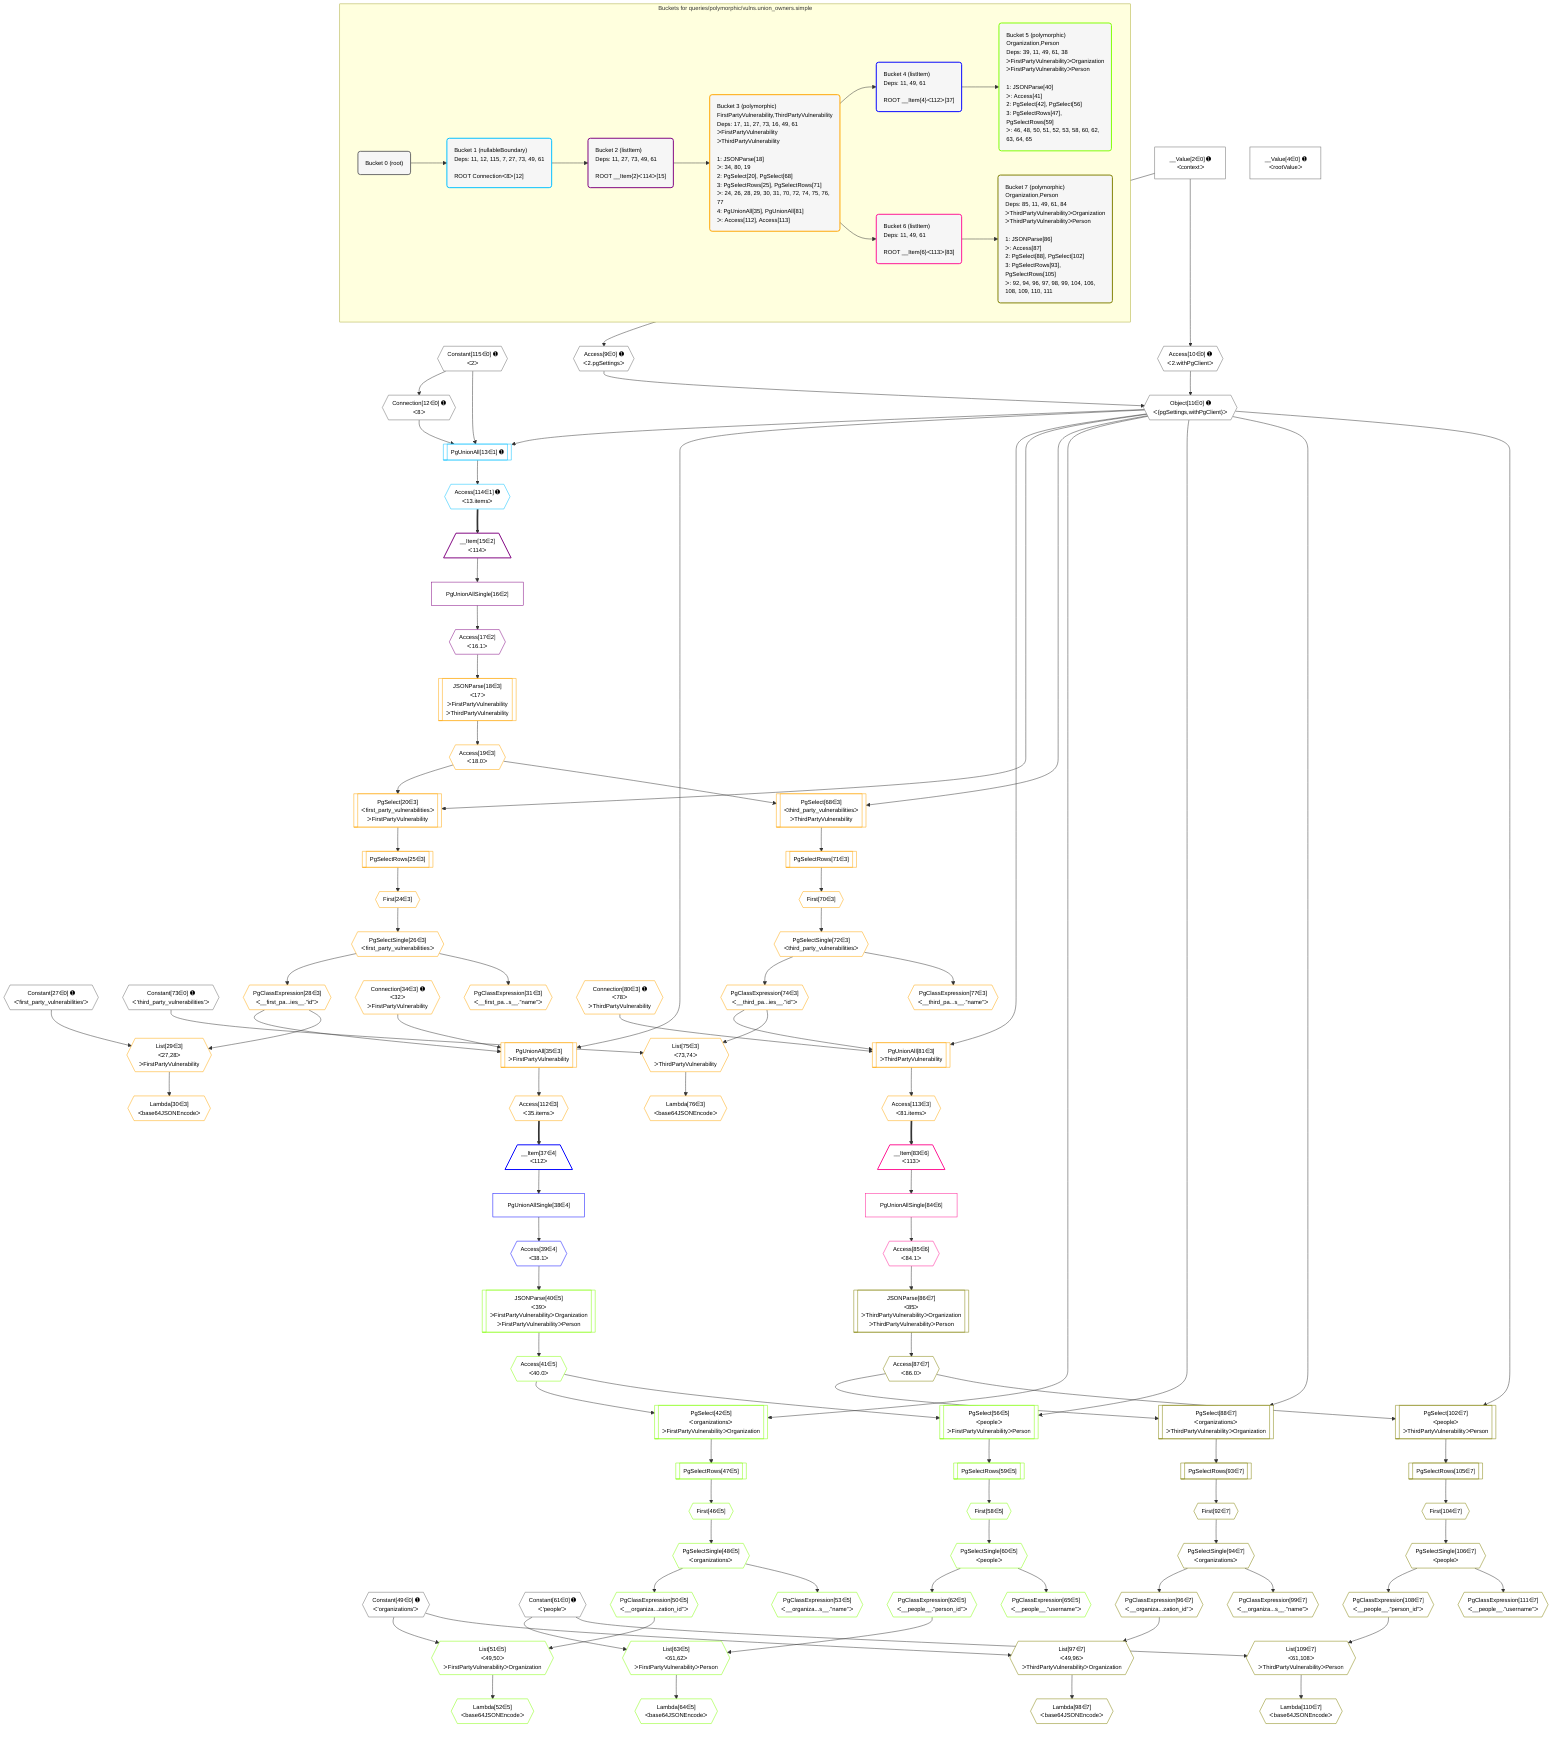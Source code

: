 %%{init: {'themeVariables': { 'fontSize': '12px'}}}%%
graph TD
    classDef path fill:#eee,stroke:#000,color:#000
    classDef plan fill:#fff,stroke-width:1px,color:#000
    classDef itemplan fill:#fff,stroke-width:2px,color:#000
    classDef unbatchedplan fill:#dff,stroke-width:1px,color:#000
    classDef sideeffectplan fill:#fcc,stroke-width:2px,color:#000
    classDef bucket fill:#f6f6f6,color:#000,stroke-width:2px,text-align:left


    %% plan dependencies
    Connection12{{"Connection[12∈0] ➊<br />ᐸ8ᐳ"}}:::plan
    Constant115{{"Constant[115∈0] ➊<br />ᐸ2ᐳ"}}:::plan
    Constant115 --> Connection12
    Object11{{"Object[11∈0] ➊<br />ᐸ{pgSettings,withPgClient}ᐳ"}}:::plan
    Access9{{"Access[9∈0] ➊<br />ᐸ2.pgSettingsᐳ"}}:::plan
    Access10{{"Access[10∈0] ➊<br />ᐸ2.withPgClientᐳ"}}:::plan
    Access9 & Access10 --> Object11
    __Value2["__Value[2∈0] ➊<br />ᐸcontextᐳ"]:::plan
    __Value2 --> Access9
    __Value2 --> Access10
    __Value4["__Value[4∈0] ➊<br />ᐸrootValueᐳ"]:::plan
    Constant27{{"Constant[27∈0] ➊<br />ᐸ'first_party_vulnerabilities'ᐳ"}}:::plan
    Constant49{{"Constant[49∈0] ➊<br />ᐸ'organizations'ᐳ"}}:::plan
    Constant61{{"Constant[61∈0] ➊<br />ᐸ'people'ᐳ"}}:::plan
    Constant73{{"Constant[73∈0] ➊<br />ᐸ'third_party_vulnerabilities'ᐳ"}}:::plan
    PgUnionAll13[["PgUnionAll[13∈1] ➊"]]:::plan
    Object11 & Connection12 & Constant115 --> PgUnionAll13
    Access114{{"Access[114∈1] ➊<br />ᐸ13.itemsᐳ"}}:::plan
    PgUnionAll13 --> Access114
    __Item15[/"__Item[15∈2]<br />ᐸ114ᐳ"\]:::itemplan
    Access114 ==> __Item15
    PgUnionAllSingle16["PgUnionAllSingle[16∈2]"]:::plan
    __Item15 --> PgUnionAllSingle16
    Access17{{"Access[17∈2]<br />ᐸ16.1ᐳ"}}:::plan
    PgUnionAllSingle16 --> Access17
    PgUnionAll35[["PgUnionAll[35∈3]<br />ᐳFirstPartyVulnerability"]]:::plan
    PgClassExpression28{{"PgClassExpression[28∈3]<br />ᐸ__first_pa...ies__.”id”ᐳ"}}:::plan
    Connection34{{"Connection[34∈3] ➊<br />ᐸ32ᐳ<br />ᐳFirstPartyVulnerability"}}:::plan
    Object11 & PgClassExpression28 & Connection34 --> PgUnionAll35
    PgUnionAll81[["PgUnionAll[81∈3]<br />ᐳThirdPartyVulnerability"]]:::plan
    PgClassExpression74{{"PgClassExpression[74∈3]<br />ᐸ__third_pa...ies__.”id”ᐳ"}}:::plan
    Connection80{{"Connection[80∈3] ➊<br />ᐸ78ᐳ<br />ᐳThirdPartyVulnerability"}}:::plan
    Object11 & PgClassExpression74 & Connection80 --> PgUnionAll81
    PgSelect20[["PgSelect[20∈3]<br />ᐸfirst_party_vulnerabilitiesᐳ<br />ᐳFirstPartyVulnerability"]]:::plan
    Access19{{"Access[19∈3]<br />ᐸ18.0ᐳ"}}:::plan
    Object11 & Access19 --> PgSelect20
    List29{{"List[29∈3]<br />ᐸ27,28ᐳ<br />ᐳFirstPartyVulnerability"}}:::plan
    Constant27 & PgClassExpression28 --> List29
    PgSelect68[["PgSelect[68∈3]<br />ᐸthird_party_vulnerabilitiesᐳ<br />ᐳThirdPartyVulnerability"]]:::plan
    Object11 & Access19 --> PgSelect68
    List75{{"List[75∈3]<br />ᐸ73,74ᐳ<br />ᐳThirdPartyVulnerability"}}:::plan
    Constant73 & PgClassExpression74 --> List75
    JSONParse18[["JSONParse[18∈3]<br />ᐸ17ᐳ<br />ᐳFirstPartyVulnerability<br />ᐳThirdPartyVulnerability"]]:::plan
    Access17 --> JSONParse18
    JSONParse18 --> Access19
    First24{{"First[24∈3]"}}:::plan
    PgSelectRows25[["PgSelectRows[25∈3]"]]:::plan
    PgSelectRows25 --> First24
    PgSelect20 --> PgSelectRows25
    PgSelectSingle26{{"PgSelectSingle[26∈3]<br />ᐸfirst_party_vulnerabilitiesᐳ"}}:::plan
    First24 --> PgSelectSingle26
    PgSelectSingle26 --> PgClassExpression28
    Lambda30{{"Lambda[30∈3]<br />ᐸbase64JSONEncodeᐳ"}}:::plan
    List29 --> Lambda30
    PgClassExpression31{{"PgClassExpression[31∈3]<br />ᐸ__first_pa...s__.”name”ᐳ"}}:::plan
    PgSelectSingle26 --> PgClassExpression31
    First70{{"First[70∈3]"}}:::plan
    PgSelectRows71[["PgSelectRows[71∈3]"]]:::plan
    PgSelectRows71 --> First70
    PgSelect68 --> PgSelectRows71
    PgSelectSingle72{{"PgSelectSingle[72∈3]<br />ᐸthird_party_vulnerabilitiesᐳ"}}:::plan
    First70 --> PgSelectSingle72
    PgSelectSingle72 --> PgClassExpression74
    Lambda76{{"Lambda[76∈3]<br />ᐸbase64JSONEncodeᐳ"}}:::plan
    List75 --> Lambda76
    PgClassExpression77{{"PgClassExpression[77∈3]<br />ᐸ__third_pa...s__.”name”ᐳ"}}:::plan
    PgSelectSingle72 --> PgClassExpression77
    Access112{{"Access[112∈3]<br />ᐸ35.itemsᐳ"}}:::plan
    PgUnionAll35 --> Access112
    Access113{{"Access[113∈3]<br />ᐸ81.itemsᐳ"}}:::plan
    PgUnionAll81 --> Access113
    __Item37[/"__Item[37∈4]<br />ᐸ112ᐳ"\]:::itemplan
    Access112 ==> __Item37
    PgUnionAllSingle38["PgUnionAllSingle[38∈4]"]:::plan
    __Item37 --> PgUnionAllSingle38
    Access39{{"Access[39∈4]<br />ᐸ38.1ᐳ"}}:::plan
    PgUnionAllSingle38 --> Access39
    PgSelect42[["PgSelect[42∈5]<br />ᐸorganizationsᐳ<br />ᐳFirstPartyVulnerabilityᐳOrganization"]]:::plan
    Access41{{"Access[41∈5]<br />ᐸ40.0ᐳ"}}:::plan
    Object11 & Access41 --> PgSelect42
    List51{{"List[51∈5]<br />ᐸ49,50ᐳ<br />ᐳFirstPartyVulnerabilityᐳOrganization"}}:::plan
    PgClassExpression50{{"PgClassExpression[50∈5]<br />ᐸ__organiza...zation_id”ᐳ"}}:::plan
    Constant49 & PgClassExpression50 --> List51
    PgSelect56[["PgSelect[56∈5]<br />ᐸpeopleᐳ<br />ᐳFirstPartyVulnerabilityᐳPerson"]]:::plan
    Object11 & Access41 --> PgSelect56
    List63{{"List[63∈5]<br />ᐸ61,62ᐳ<br />ᐳFirstPartyVulnerabilityᐳPerson"}}:::plan
    PgClassExpression62{{"PgClassExpression[62∈5]<br />ᐸ__people__.”person_id”ᐳ"}}:::plan
    Constant61 & PgClassExpression62 --> List63
    JSONParse40[["JSONParse[40∈5]<br />ᐸ39ᐳ<br />ᐳFirstPartyVulnerabilityᐳOrganization<br />ᐳFirstPartyVulnerabilityᐳPerson"]]:::plan
    Access39 --> JSONParse40
    JSONParse40 --> Access41
    First46{{"First[46∈5]"}}:::plan
    PgSelectRows47[["PgSelectRows[47∈5]"]]:::plan
    PgSelectRows47 --> First46
    PgSelect42 --> PgSelectRows47
    PgSelectSingle48{{"PgSelectSingle[48∈5]<br />ᐸorganizationsᐳ"}}:::plan
    First46 --> PgSelectSingle48
    PgSelectSingle48 --> PgClassExpression50
    Lambda52{{"Lambda[52∈5]<br />ᐸbase64JSONEncodeᐳ"}}:::plan
    List51 --> Lambda52
    PgClassExpression53{{"PgClassExpression[53∈5]<br />ᐸ__organiza...s__.”name”ᐳ"}}:::plan
    PgSelectSingle48 --> PgClassExpression53
    First58{{"First[58∈5]"}}:::plan
    PgSelectRows59[["PgSelectRows[59∈5]"]]:::plan
    PgSelectRows59 --> First58
    PgSelect56 --> PgSelectRows59
    PgSelectSingle60{{"PgSelectSingle[60∈5]<br />ᐸpeopleᐳ"}}:::plan
    First58 --> PgSelectSingle60
    PgSelectSingle60 --> PgClassExpression62
    Lambda64{{"Lambda[64∈5]<br />ᐸbase64JSONEncodeᐳ"}}:::plan
    List63 --> Lambda64
    PgClassExpression65{{"PgClassExpression[65∈5]<br />ᐸ__people__.”username”ᐳ"}}:::plan
    PgSelectSingle60 --> PgClassExpression65
    __Item83[/"__Item[83∈6]<br />ᐸ113ᐳ"\]:::itemplan
    Access113 ==> __Item83
    PgUnionAllSingle84["PgUnionAllSingle[84∈6]"]:::plan
    __Item83 --> PgUnionAllSingle84
    Access85{{"Access[85∈6]<br />ᐸ84.1ᐳ"}}:::plan
    PgUnionAllSingle84 --> Access85
    PgSelect88[["PgSelect[88∈7]<br />ᐸorganizationsᐳ<br />ᐳThirdPartyVulnerabilityᐳOrganization"]]:::plan
    Access87{{"Access[87∈7]<br />ᐸ86.0ᐳ"}}:::plan
    Object11 & Access87 --> PgSelect88
    List97{{"List[97∈7]<br />ᐸ49,96ᐳ<br />ᐳThirdPartyVulnerabilityᐳOrganization"}}:::plan
    PgClassExpression96{{"PgClassExpression[96∈7]<br />ᐸ__organiza...zation_id”ᐳ"}}:::plan
    Constant49 & PgClassExpression96 --> List97
    PgSelect102[["PgSelect[102∈7]<br />ᐸpeopleᐳ<br />ᐳThirdPartyVulnerabilityᐳPerson"]]:::plan
    Object11 & Access87 --> PgSelect102
    List109{{"List[109∈7]<br />ᐸ61,108ᐳ<br />ᐳThirdPartyVulnerabilityᐳPerson"}}:::plan
    PgClassExpression108{{"PgClassExpression[108∈7]<br />ᐸ__people__.”person_id”ᐳ"}}:::plan
    Constant61 & PgClassExpression108 --> List109
    JSONParse86[["JSONParse[86∈7]<br />ᐸ85ᐳ<br />ᐳThirdPartyVulnerabilityᐳOrganization<br />ᐳThirdPartyVulnerabilityᐳPerson"]]:::plan
    Access85 --> JSONParse86
    JSONParse86 --> Access87
    First92{{"First[92∈7]"}}:::plan
    PgSelectRows93[["PgSelectRows[93∈7]"]]:::plan
    PgSelectRows93 --> First92
    PgSelect88 --> PgSelectRows93
    PgSelectSingle94{{"PgSelectSingle[94∈7]<br />ᐸorganizationsᐳ"}}:::plan
    First92 --> PgSelectSingle94
    PgSelectSingle94 --> PgClassExpression96
    Lambda98{{"Lambda[98∈7]<br />ᐸbase64JSONEncodeᐳ"}}:::plan
    List97 --> Lambda98
    PgClassExpression99{{"PgClassExpression[99∈7]<br />ᐸ__organiza...s__.”name”ᐳ"}}:::plan
    PgSelectSingle94 --> PgClassExpression99
    First104{{"First[104∈7]"}}:::plan
    PgSelectRows105[["PgSelectRows[105∈7]"]]:::plan
    PgSelectRows105 --> First104
    PgSelect102 --> PgSelectRows105
    PgSelectSingle106{{"PgSelectSingle[106∈7]<br />ᐸpeopleᐳ"}}:::plan
    First104 --> PgSelectSingle106
    PgSelectSingle106 --> PgClassExpression108
    Lambda110{{"Lambda[110∈7]<br />ᐸbase64JSONEncodeᐳ"}}:::plan
    List109 --> Lambda110
    PgClassExpression111{{"PgClassExpression[111∈7]<br />ᐸ__people__.”username”ᐳ"}}:::plan
    PgSelectSingle106 --> PgClassExpression111

    %% define steps

    subgraph "Buckets for queries/polymorphic/vulns.union_owners.simple"
    Bucket0("Bucket 0 (root)"):::bucket
    classDef bucket0 stroke:#696969
    class Bucket0,__Value2,__Value4,Access9,Access10,Object11,Connection12,Constant27,Constant49,Constant61,Constant73,Constant115 bucket0
    Bucket1("Bucket 1 (nullableBoundary)<br />Deps: 11, 12, 115, 7, 27, 73, 49, 61<br /><br />ROOT Connectionᐸ8ᐳ[12]"):::bucket
    classDef bucket1 stroke:#00bfff
    class Bucket1,PgUnionAll13,Access114 bucket1
    Bucket2("Bucket 2 (listItem)<br />Deps: 11, 27, 73, 49, 61<br /><br />ROOT __Item{2}ᐸ114ᐳ[15]"):::bucket
    classDef bucket2 stroke:#7f007f
    class Bucket2,__Item15,PgUnionAllSingle16,Access17 bucket2
    Bucket3("Bucket 3 (polymorphic)<br />FirstPartyVulnerability,ThirdPartyVulnerability<br />Deps: 17, 11, 27, 73, 16, 49, 61<br />ᐳFirstPartyVulnerability<br />ᐳThirdPartyVulnerability<br /><br />1: JSONParse[18]<br />ᐳ: 34, 80, 19<br />2: PgSelect[20], PgSelect[68]<br />3: PgSelectRows[25], PgSelectRows[71]<br />ᐳ: 24, 26, 28, 29, 30, 31, 70, 72, 74, 75, 76, 77<br />4: PgUnionAll[35], PgUnionAll[81]<br />ᐳ: Access[112], Access[113]"):::bucket
    classDef bucket3 stroke:#ffa500
    class Bucket3,JSONParse18,Access19,PgSelect20,First24,PgSelectRows25,PgSelectSingle26,PgClassExpression28,List29,Lambda30,PgClassExpression31,Connection34,PgUnionAll35,PgSelect68,First70,PgSelectRows71,PgSelectSingle72,PgClassExpression74,List75,Lambda76,PgClassExpression77,Connection80,PgUnionAll81,Access112,Access113 bucket3
    Bucket4("Bucket 4 (listItem)<br />Deps: 11, 49, 61<br /><br />ROOT __Item{4}ᐸ112ᐳ[37]"):::bucket
    classDef bucket4 stroke:#0000ff
    class Bucket4,__Item37,PgUnionAllSingle38,Access39 bucket4
    Bucket5("Bucket 5 (polymorphic)<br />Organization,Person<br />Deps: 39, 11, 49, 61, 38<br />ᐳFirstPartyVulnerabilityᐳOrganization<br />ᐳFirstPartyVulnerabilityᐳPerson<br /><br />1: JSONParse[40]<br />ᐳ: Access[41]<br />2: PgSelect[42], PgSelect[56]<br />3: PgSelectRows[47], PgSelectRows[59]<br />ᐳ: 46, 48, 50, 51, 52, 53, 58, 60, 62, 63, 64, 65"):::bucket
    classDef bucket5 stroke:#7fff00
    class Bucket5,JSONParse40,Access41,PgSelect42,First46,PgSelectRows47,PgSelectSingle48,PgClassExpression50,List51,Lambda52,PgClassExpression53,PgSelect56,First58,PgSelectRows59,PgSelectSingle60,PgClassExpression62,List63,Lambda64,PgClassExpression65 bucket5
    Bucket6("Bucket 6 (listItem)<br />Deps: 11, 49, 61<br /><br />ROOT __Item{6}ᐸ113ᐳ[83]"):::bucket
    classDef bucket6 stroke:#ff1493
    class Bucket6,__Item83,PgUnionAllSingle84,Access85 bucket6
    Bucket7("Bucket 7 (polymorphic)<br />Organization,Person<br />Deps: 85, 11, 49, 61, 84<br />ᐳThirdPartyVulnerabilityᐳOrganization<br />ᐳThirdPartyVulnerabilityᐳPerson<br /><br />1: JSONParse[86]<br />ᐳ: Access[87]<br />2: PgSelect[88], PgSelect[102]<br />3: PgSelectRows[93], PgSelectRows[105]<br />ᐳ: 92, 94, 96, 97, 98, 99, 104, 106, 108, 109, 110, 111"):::bucket
    classDef bucket7 stroke:#808000
    class Bucket7,JSONParse86,Access87,PgSelect88,First92,PgSelectRows93,PgSelectSingle94,PgClassExpression96,List97,Lambda98,PgClassExpression99,PgSelect102,First104,PgSelectRows105,PgSelectSingle106,PgClassExpression108,List109,Lambda110,PgClassExpression111 bucket7
    Bucket0 --> Bucket1
    Bucket1 --> Bucket2
    Bucket2 --> Bucket3
    Bucket3 --> Bucket4 & Bucket6
    Bucket4 --> Bucket5
    Bucket6 --> Bucket7
    end